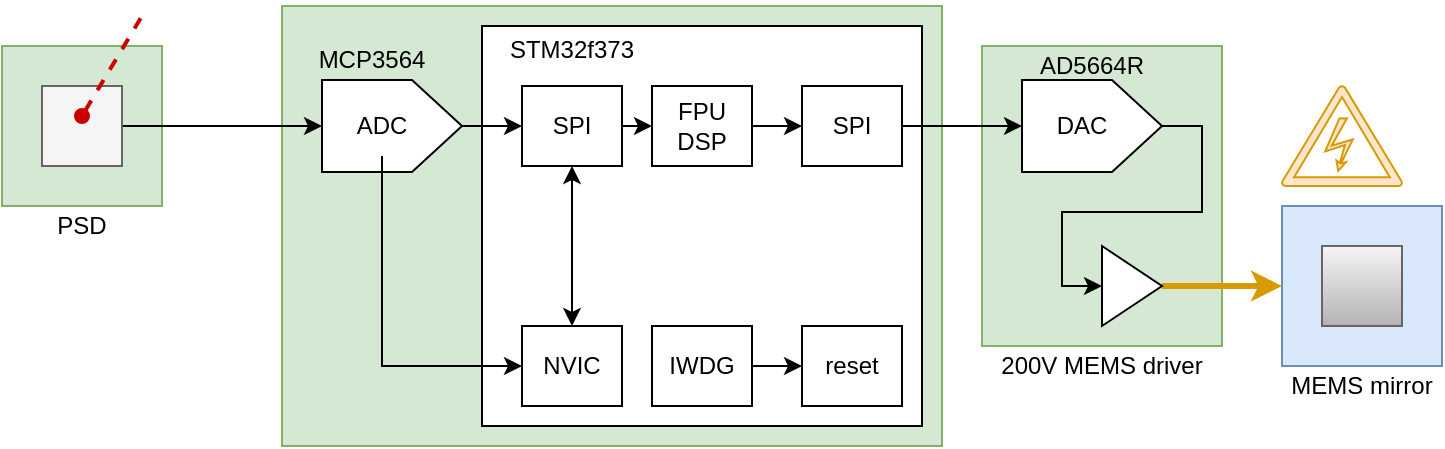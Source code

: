 <mxfile version="16.4.0" type="device"><diagram id="wuMge65qTZi05ou4x7xd" name="Page-1"><mxGraphModel dx="918" dy="754" grid="1" gridSize="10" guides="1" tooltips="1" connect="1" arrows="1" fold="1" page="1" pageScale="1" pageWidth="1169" pageHeight="1654" math="0" shadow="0"><root><mxCell id="0"/><mxCell id="1" parent="0"/><mxCell id="B7qTaouPjU0bnECp6Si0-31" value="" style="rounded=0;whiteSpace=wrap;html=1;fillColor=#d5e8d4;strokeColor=#82b366;" parent="1" vertex="1"><mxGeometry x="170" y="160" width="330" height="220" as="geometry"/></mxCell><mxCell id="B7qTaouPjU0bnECp6Si0-4" value="" style="rounded=0;whiteSpace=wrap;html=1;fillColor=#d5e8d4;strokeColor=#82b366;" parent="1" vertex="1"><mxGeometry x="520" y="180" width="120" height="150" as="geometry"/></mxCell><mxCell id="B7qTaouPjU0bnECp6Si0-1" value="" style="rounded=0;whiteSpace=wrap;html=1;" parent="1" vertex="1"><mxGeometry x="270" y="170" width="220" height="200" as="geometry"/></mxCell><mxCell id="B7qTaouPjU0bnECp6Si0-21" style="edgeStyle=orthogonalEdgeStyle;rounded=0;orthogonalLoop=1;jettySize=auto;html=1;exitX=1;exitY=0.5;exitDx=0;exitDy=0;entryX=0;entryY=0.5;entryDx=0;entryDy=0;entryPerimeter=0;" parent="1" source="B7qTaouPjU0bnECp6Si0-2" target="B7qTaouPjU0bnECp6Si0-3" edge="1"><mxGeometry relative="1" as="geometry"/></mxCell><mxCell id="B7qTaouPjU0bnECp6Si0-2" value="SPI" style="rounded=0;whiteSpace=wrap;html=1;" parent="1" vertex="1"><mxGeometry x="430" y="200" width="50" height="40" as="geometry"/></mxCell><mxCell id="B7qTaouPjU0bnECp6Si0-25" style="edgeStyle=orthogonalEdgeStyle;rounded=0;orthogonalLoop=1;jettySize=auto;html=1;exitX=1;exitY=0.5;exitDx=0;exitDy=0;exitPerimeter=0;entryX=0;entryY=0.5;entryDx=0;entryDy=0;" parent="1" source="B7qTaouPjU0bnECp6Si0-3" target="B7qTaouPjU0bnECp6Si0-24" edge="1"><mxGeometry relative="1" as="geometry"/></mxCell><mxCell id="B7qTaouPjU0bnECp6Si0-3" value="" style="verticalLabelPosition=bottom;shadow=0;dashed=0;align=center;html=1;verticalAlign=top;shape=mxgraph.electrical.abstract.dac;" parent="1" vertex="1"><mxGeometry x="540" y="197" width="70" height="46" as="geometry"/></mxCell><mxCell id="B7qTaouPjU0bnECp6Si0-5" value="STM32f373" style="text;html=1;strokeColor=none;fillColor=none;align=center;verticalAlign=middle;whiteSpace=wrap;rounded=0;" parent="1" vertex="1"><mxGeometry x="275" y="167" width="80" height="30" as="geometry"/></mxCell><mxCell id="B7qTaouPjU0bnECp6Si0-10" style="edgeStyle=orthogonalEdgeStyle;rounded=0;orthogonalLoop=1;jettySize=auto;html=1;exitX=0.5;exitY=1;exitDx=0;exitDy=0;entryX=0.5;entryY=0;entryDx=0;entryDy=0;startArrow=classic;startFill=1;" parent="1" source="B7qTaouPjU0bnECp6Si0-6" target="B7qTaouPjU0bnECp6Si0-7" edge="1"><mxGeometry relative="1" as="geometry"/></mxCell><mxCell id="_ReiXsxzyYHAFTmQdWzs-4" style="edgeStyle=orthogonalEdgeStyle;rounded=0;orthogonalLoop=1;jettySize=auto;html=1;exitX=1;exitY=0.5;exitDx=0;exitDy=0;entryX=0;entryY=0.5;entryDx=0;entryDy=0;startArrow=none;startFill=0;" edge="1" parent="1" source="B7qTaouPjU0bnECp6Si0-6" target="B7qTaouPjU0bnECp6Si0-17"><mxGeometry relative="1" as="geometry"/></mxCell><mxCell id="B7qTaouPjU0bnECp6Si0-6" value="SPI" style="rounded=0;whiteSpace=wrap;html=1;" parent="1" vertex="1"><mxGeometry x="290" y="200" width="50" height="40" as="geometry"/></mxCell><mxCell id="B7qTaouPjU0bnECp6Si0-7" value="NVIC" style="rounded=0;whiteSpace=wrap;html=1;" parent="1" vertex="1"><mxGeometry x="290" y="320" width="50" height="40" as="geometry"/></mxCell><mxCell id="B7qTaouPjU0bnECp6Si0-14" style="edgeStyle=orthogonalEdgeStyle;rounded=0;orthogonalLoop=1;jettySize=auto;html=1;exitX=1;exitY=0.5;exitDx=0;exitDy=0;exitPerimeter=0;" parent="1" source="B7qTaouPjU0bnECp6Si0-13" target="B7qTaouPjU0bnECp6Si0-6" edge="1"><mxGeometry relative="1" as="geometry"/></mxCell><mxCell id="B7qTaouPjU0bnECp6Si0-13" value="" style="verticalLabelPosition=bottom;shadow=0;dashed=0;align=center;html=1;verticalAlign=top;shape=mxgraph.electrical.abstract.dac;" parent="1" vertex="1"><mxGeometry x="190" y="197" width="70" height="46" as="geometry"/></mxCell><mxCell id="_ReiXsxzyYHAFTmQdWzs-5" style="edgeStyle=orthogonalEdgeStyle;rounded=0;orthogonalLoop=1;jettySize=auto;html=1;exitX=0.5;exitY=1;exitDx=0;exitDy=0;entryX=0;entryY=0.5;entryDx=0;entryDy=0;startArrow=none;startFill=0;" edge="1" parent="1" source="B7qTaouPjU0bnECp6Si0-15" target="B7qTaouPjU0bnECp6Si0-7"><mxGeometry relative="1" as="geometry"/></mxCell><mxCell id="B7qTaouPjU0bnECp6Si0-15" value="ADC" style="text;html=1;strokeColor=none;fillColor=none;align=center;verticalAlign=middle;whiteSpace=wrap;rounded=0;" parent="1" vertex="1"><mxGeometry x="200" y="205" width="40" height="30" as="geometry"/></mxCell><mxCell id="B7qTaouPjU0bnECp6Si0-16" value="DAC" style="text;html=1;strokeColor=none;fillColor=none;align=center;verticalAlign=middle;whiteSpace=wrap;rounded=0;" parent="1" vertex="1"><mxGeometry x="550" y="205" width="40" height="30" as="geometry"/></mxCell><mxCell id="_ReiXsxzyYHAFTmQdWzs-3" style="edgeStyle=orthogonalEdgeStyle;rounded=0;orthogonalLoop=1;jettySize=auto;html=1;exitX=1;exitY=0.5;exitDx=0;exitDy=0;entryX=0;entryY=0.5;entryDx=0;entryDy=0;startArrow=none;startFill=0;" edge="1" parent="1" source="B7qTaouPjU0bnECp6Si0-17" target="B7qTaouPjU0bnECp6Si0-2"><mxGeometry relative="1" as="geometry"/></mxCell><mxCell id="B7qTaouPjU0bnECp6Si0-17" value="FPU&lt;br&gt;DSP" style="rounded=0;whiteSpace=wrap;html=1;" parent="1" vertex="1"><mxGeometry x="355" y="200" width="50" height="40" as="geometry"/></mxCell><mxCell id="B7qTaouPjU0bnECp6Si0-22" value="" style="rounded=0;whiteSpace=wrap;html=1;fillColor=#dae8fc;strokeColor=#6c8ebf;" parent="1" vertex="1"><mxGeometry x="670" y="260" width="80" height="80" as="geometry"/></mxCell><mxCell id="B7qTaouPjU0bnECp6Si0-23" value="" style="rounded=0;whiteSpace=wrap;html=1;fillColor=#f5f5f5;strokeColor=#666666;gradientColor=#b3b3b3;" parent="1" vertex="1"><mxGeometry x="690" y="280" width="40" height="40" as="geometry"/></mxCell><mxCell id="B7qTaouPjU0bnECp6Si0-27" style="edgeStyle=orthogonalEdgeStyle;rounded=0;orthogonalLoop=1;jettySize=auto;html=1;exitX=1;exitY=0.5;exitDx=0;exitDy=0;fillColor=#ffe6cc;strokeColor=#d79b00;strokeWidth=3;" parent="1" source="B7qTaouPjU0bnECp6Si0-24" target="B7qTaouPjU0bnECp6Si0-22" edge="1"><mxGeometry relative="1" as="geometry"/></mxCell><mxCell id="B7qTaouPjU0bnECp6Si0-24" value="" style="triangle;whiteSpace=wrap;html=1;" parent="1" vertex="1"><mxGeometry x="580" y="280" width="30" height="40" as="geometry"/></mxCell><mxCell id="B7qTaouPjU0bnECp6Si0-26" value="" style="shape=mxgraph.signs.safety.high_voltage_3;html=1;pointerEvents=1;fillColor=#ffe6cc;strokeColor=#d79b00;verticalLabelPosition=bottom;verticalAlign=top;align=center;" parent="1" vertex="1"><mxGeometry x="670" y="200" width="60" height="50" as="geometry"/></mxCell><mxCell id="B7qTaouPjU0bnECp6Si0-28" value="MEMS mirror" style="text;html=1;strokeColor=none;fillColor=none;align=center;verticalAlign=middle;whiteSpace=wrap;rounded=0;" parent="1" vertex="1"><mxGeometry x="670" y="340" width="80" height="20" as="geometry"/></mxCell><mxCell id="B7qTaouPjU0bnECp6Si0-29" value="200V MEMS driver" style="text;html=1;strokeColor=none;fillColor=none;align=center;verticalAlign=middle;whiteSpace=wrap;rounded=0;" parent="1" vertex="1"><mxGeometry x="520" y="330" width="120" height="20" as="geometry"/></mxCell><mxCell id="B7qTaouPjU0bnECp6Si0-30" value="AD5664R" style="text;html=1;strokeColor=none;fillColor=none;align=center;verticalAlign=middle;whiteSpace=wrap;rounded=0;" parent="1" vertex="1"><mxGeometry x="540" y="180" width="70" height="20" as="geometry"/></mxCell><mxCell id="B7qTaouPjU0bnECp6Si0-32" value="MCP3564" style="text;html=1;strokeColor=none;fillColor=none;align=center;verticalAlign=middle;whiteSpace=wrap;rounded=0;" parent="1" vertex="1"><mxGeometry x="180" y="177" width="70" height="20" as="geometry"/></mxCell><mxCell id="B7qTaouPjU0bnECp6Si0-34" value="" style="rounded=0;whiteSpace=wrap;html=1;fillColor=#d5e8d4;strokeColor=#82b366;" parent="1" vertex="1"><mxGeometry x="30" y="180" width="80" height="80" as="geometry"/></mxCell><mxCell id="B7qTaouPjU0bnECp6Si0-37" style="edgeStyle=orthogonalEdgeStyle;rounded=0;orthogonalLoop=1;jettySize=auto;html=1;exitX=1;exitY=0.5;exitDx=0;exitDy=0;entryX=0;entryY=0.5;entryDx=0;entryDy=0;entryPerimeter=0;strokeWidth=1;" parent="1" source="B7qTaouPjU0bnECp6Si0-35" target="B7qTaouPjU0bnECp6Si0-13" edge="1"><mxGeometry relative="1" as="geometry"/></mxCell><mxCell id="B7qTaouPjU0bnECp6Si0-35" value="" style="rounded=0;whiteSpace=wrap;html=1;fillColor=#f5f5f5;fontColor=#333333;strokeColor=#666666;" parent="1" vertex="1"><mxGeometry x="50" y="200" width="40" height="40" as="geometry"/></mxCell><mxCell id="B7qTaouPjU0bnECp6Si0-38" value="PSD" style="text;html=1;strokeColor=none;fillColor=none;align=center;verticalAlign=middle;whiteSpace=wrap;rounded=0;" parent="1" vertex="1"><mxGeometry x="30" y="260" width="80" height="20" as="geometry"/></mxCell><mxCell id="B7qTaouPjU0bnECp6Si0-39" value="" style="endArrow=none;dashed=1;html=1;strokeWidth=2;rounded=0;fillColor=#f8cecc;gradientColor=#ea6b66;strokeColor=#CC0000;startArrow=oval;startFill=1;" parent="1" edge="1"><mxGeometry width="50" height="50" relative="1" as="geometry"><mxPoint x="70" y="215" as="sourcePoint"/><mxPoint x="100" y="165" as="targetPoint"/></mxGeometry></mxCell><mxCell id="_ReiXsxzyYHAFTmQdWzs-9" style="edgeStyle=orthogonalEdgeStyle;rounded=0;orthogonalLoop=1;jettySize=auto;html=1;exitX=1;exitY=0.5;exitDx=0;exitDy=0;entryX=0;entryY=0.5;entryDx=0;entryDy=0;startArrow=none;startFill=0;" edge="1" parent="1" source="_ReiXsxzyYHAFTmQdWzs-6" target="_ReiXsxzyYHAFTmQdWzs-8"><mxGeometry relative="1" as="geometry"/></mxCell><mxCell id="_ReiXsxzyYHAFTmQdWzs-6" value="IWDG" style="rounded=0;whiteSpace=wrap;html=1;" vertex="1" parent="1"><mxGeometry x="355" y="320" width="50" height="40" as="geometry"/></mxCell><mxCell id="_ReiXsxzyYHAFTmQdWzs-8" value="reset" style="rounded=0;whiteSpace=wrap;html=1;" vertex="1" parent="1"><mxGeometry x="430" y="320" width="50" height="40" as="geometry"/></mxCell></root></mxGraphModel></diagram></mxfile>